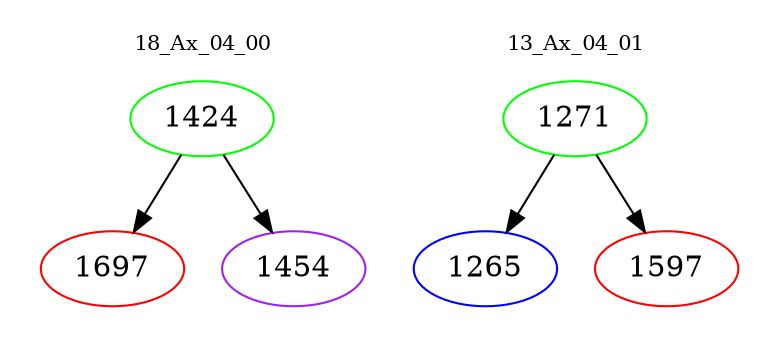 digraph{
subgraph cluster_0 {
color = white
label = "18_Ax_04_00";
fontsize=10;
T0_1424 [label="1424", color="green"]
T0_1424 -> T0_1697 [color="black"]
T0_1697 [label="1697", color="red"]
T0_1424 -> T0_1454 [color="black"]
T0_1454 [label="1454", color="purple"]
}
subgraph cluster_1 {
color = white
label = "13_Ax_04_01";
fontsize=10;
T1_1271 [label="1271", color="green"]
T1_1271 -> T1_1265 [color="black"]
T1_1265 [label="1265", color="blue"]
T1_1271 -> T1_1597 [color="black"]
T1_1597 [label="1597", color="red"]
}
}
